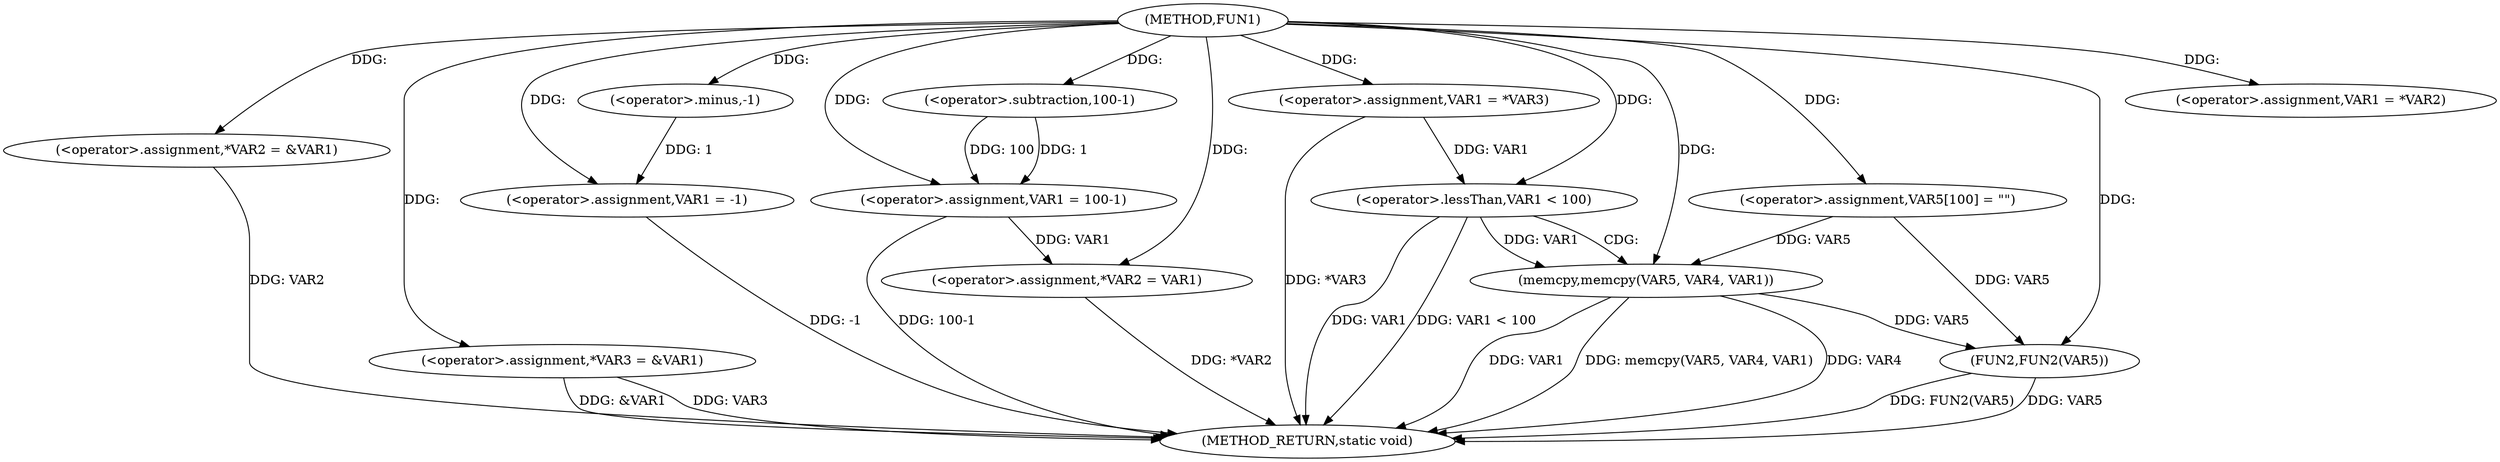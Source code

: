 digraph FUN1 {  
"1000100" [label = "(METHOD,FUN1)" ]
"1000155" [label = "(METHOD_RETURN,static void)" ]
"1000104" [label = "(<operator>.assignment,*VAR2 = &VAR1)" ]
"1000109" [label = "(<operator>.assignment,*VAR3 = &VAR1)" ]
"1000113" [label = "(<operator>.assignment,VAR1 = -1)" ]
"1000115" [label = "(<operator>.minus,-1)" ]
"1000119" [label = "(<operator>.assignment,VAR1 = *VAR2)" ]
"1000123" [label = "(<operator>.assignment,VAR1 = 100-1)" ]
"1000125" [label = "(<operator>.subtraction,100-1)" ]
"1000128" [label = "(<operator>.assignment,*VAR2 = VAR1)" ]
"1000134" [label = "(<operator>.assignment,VAR1 = *VAR3)" ]
"1000141" [label = "(<operator>.assignment,VAR5[100] = \"\")" ]
"1000145" [label = "(<operator>.lessThan,VAR1 < 100)" ]
"1000149" [label = "(memcpy,memcpy(VAR5, VAR4, VAR1))" ]
"1000153" [label = "(FUN2,FUN2(VAR5))" ]
  "1000123" -> "1000155"  [ label = "DDG: 100-1"] 
  "1000149" -> "1000155"  [ label = "DDG: VAR4"] 
  "1000104" -> "1000155"  [ label = "DDG: VAR2"] 
  "1000149" -> "1000155"  [ label = "DDG: VAR1"] 
  "1000113" -> "1000155"  [ label = "DDG: -1"] 
  "1000149" -> "1000155"  [ label = "DDG: memcpy(VAR5, VAR4, VAR1)"] 
  "1000153" -> "1000155"  [ label = "DDG: FUN2(VAR5)"] 
  "1000153" -> "1000155"  [ label = "DDG: VAR5"] 
  "1000145" -> "1000155"  [ label = "DDG: VAR1"] 
  "1000109" -> "1000155"  [ label = "DDG: &VAR1"] 
  "1000128" -> "1000155"  [ label = "DDG: *VAR2"] 
  "1000109" -> "1000155"  [ label = "DDG: VAR3"] 
  "1000134" -> "1000155"  [ label = "DDG: *VAR3"] 
  "1000145" -> "1000155"  [ label = "DDG: VAR1 < 100"] 
  "1000100" -> "1000104"  [ label = "DDG: "] 
  "1000100" -> "1000109"  [ label = "DDG: "] 
  "1000115" -> "1000113"  [ label = "DDG: 1"] 
  "1000100" -> "1000113"  [ label = "DDG: "] 
  "1000100" -> "1000115"  [ label = "DDG: "] 
  "1000100" -> "1000119"  [ label = "DDG: "] 
  "1000125" -> "1000123"  [ label = "DDG: 100"] 
  "1000125" -> "1000123"  [ label = "DDG: 1"] 
  "1000100" -> "1000123"  [ label = "DDG: "] 
  "1000100" -> "1000125"  [ label = "DDG: "] 
  "1000123" -> "1000128"  [ label = "DDG: VAR1"] 
  "1000100" -> "1000128"  [ label = "DDG: "] 
  "1000100" -> "1000134"  [ label = "DDG: "] 
  "1000100" -> "1000141"  [ label = "DDG: "] 
  "1000134" -> "1000145"  [ label = "DDG: VAR1"] 
  "1000100" -> "1000145"  [ label = "DDG: "] 
  "1000141" -> "1000149"  [ label = "DDG: VAR5"] 
  "1000100" -> "1000149"  [ label = "DDG: "] 
  "1000145" -> "1000149"  [ label = "DDG: VAR1"] 
  "1000141" -> "1000153"  [ label = "DDG: VAR5"] 
  "1000149" -> "1000153"  [ label = "DDG: VAR5"] 
  "1000100" -> "1000153"  [ label = "DDG: "] 
  "1000145" -> "1000149"  [ label = "CDG: "] 
}
